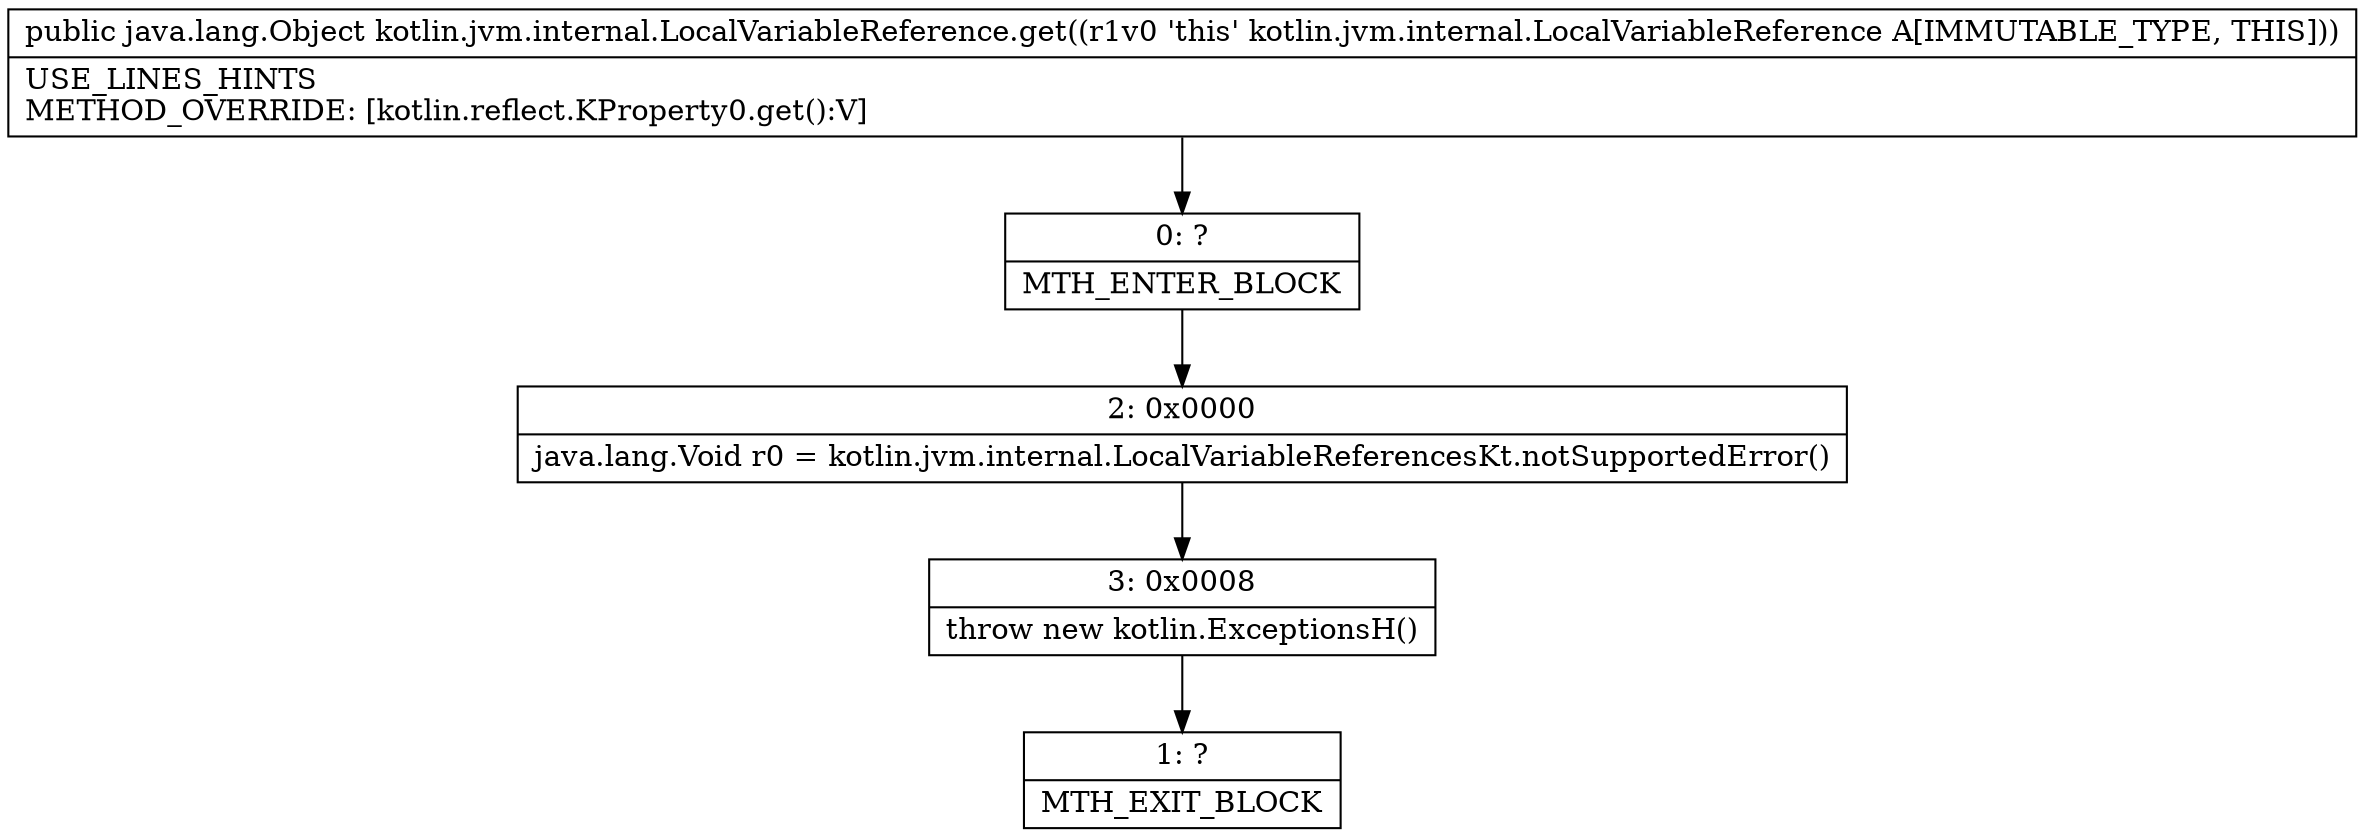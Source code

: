 digraph "CFG forkotlin.jvm.internal.LocalVariableReference.get()Ljava\/lang\/Object;" {
Node_0 [shape=record,label="{0\:\ ?|MTH_ENTER_BLOCK\l}"];
Node_2 [shape=record,label="{2\:\ 0x0000|java.lang.Void r0 = kotlin.jvm.internal.LocalVariableReferencesKt.notSupportedError()\l}"];
Node_3 [shape=record,label="{3\:\ 0x0008|throw new kotlin.ExceptionsH()\l}"];
Node_1 [shape=record,label="{1\:\ ?|MTH_EXIT_BLOCK\l}"];
MethodNode[shape=record,label="{public java.lang.Object kotlin.jvm.internal.LocalVariableReference.get((r1v0 'this' kotlin.jvm.internal.LocalVariableReference A[IMMUTABLE_TYPE, THIS]))  | USE_LINES_HINTS\lMETHOD_OVERRIDE: [kotlin.reflect.KProperty0.get():V]\l}"];
MethodNode -> Node_0;Node_0 -> Node_2;
Node_2 -> Node_3;
Node_3 -> Node_1;
}

